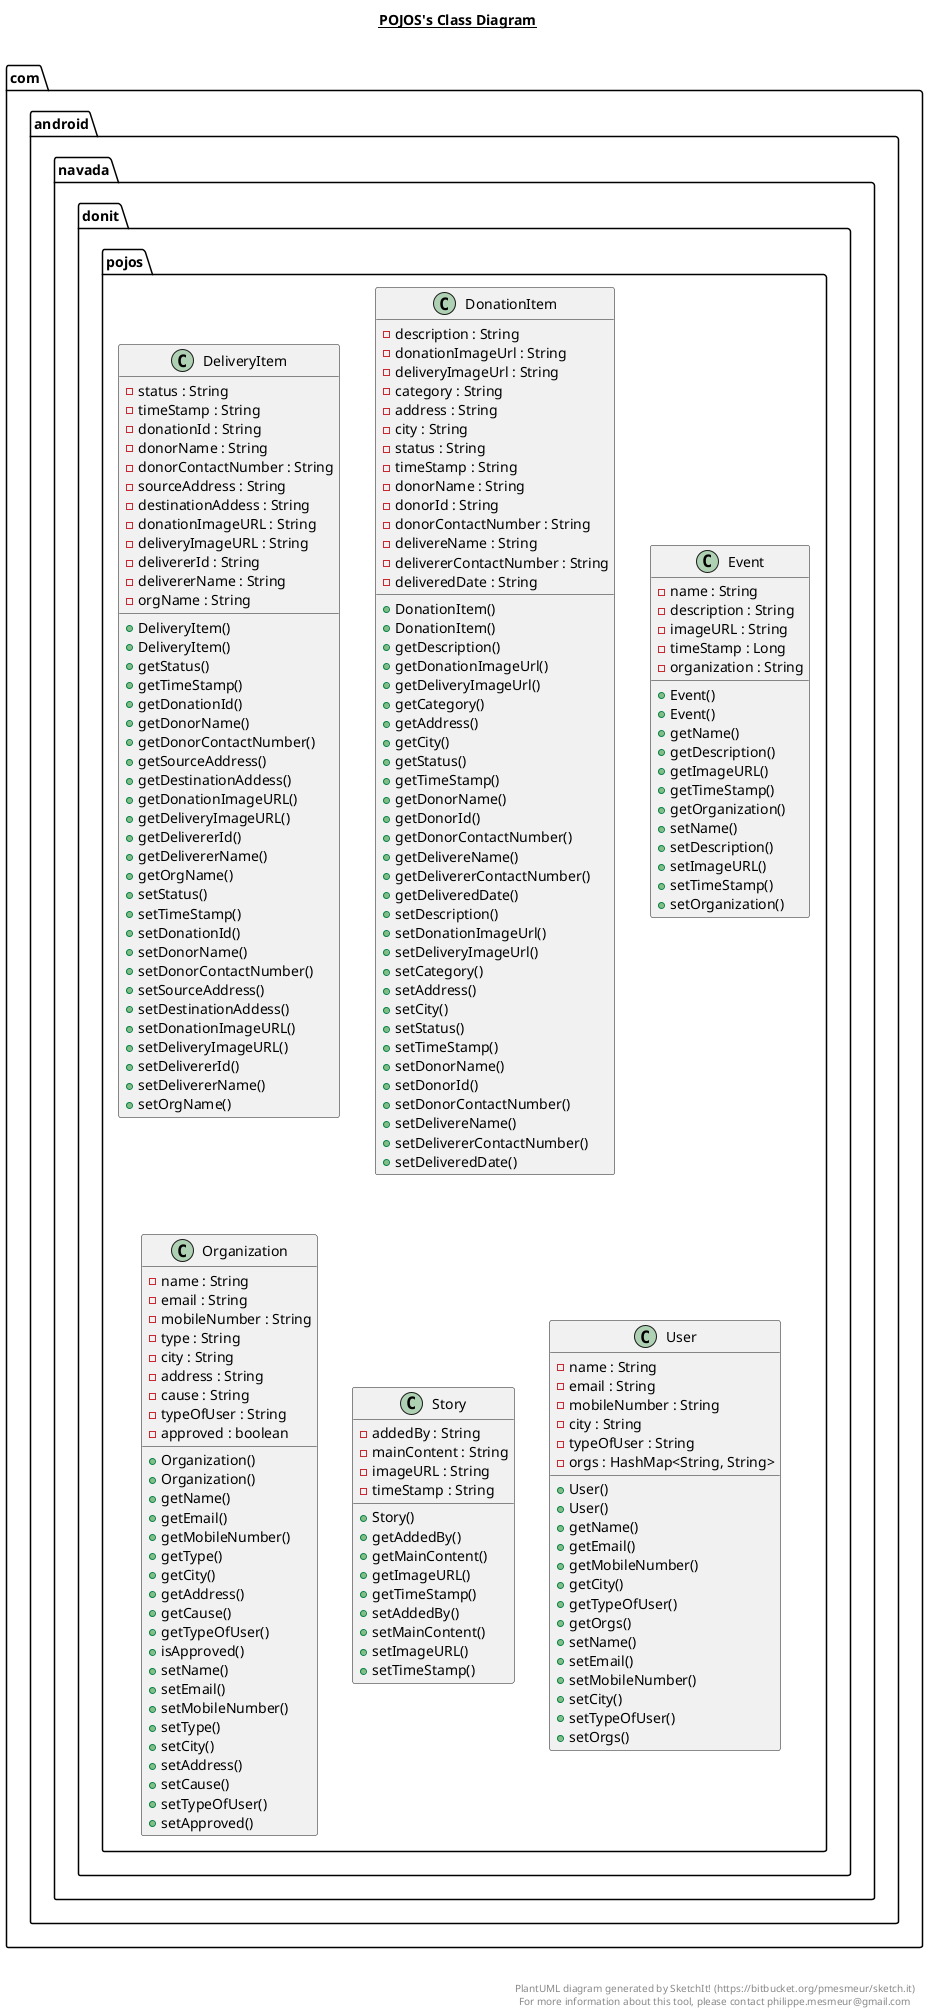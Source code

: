@startuml

title __POJOS's Class Diagram__\n

  package com.android.navada.donit {
    package com.android.navada.donit.pojos {
      class DeliveryItem {
          - status : String
          - timeStamp : String
          - donationId : String
          - donorName : String
          - donorContactNumber : String
          - sourceAddress : String
          - destinationAddess : String
          - donationImageURL : String
          - deliveryImageURL : String
          - delivererId : String
          - delivererName : String
          - orgName : String
          + DeliveryItem()
          + DeliveryItem()
          + getStatus()
          + getTimeStamp()
          + getDonationId()
          + getDonorName()
          + getDonorContactNumber()
          + getSourceAddress()
          + getDestinationAddess()
          + getDonationImageURL()
          + getDeliveryImageURL()
          + getDelivererId()
          + getDelivererName()
          + getOrgName()
          + setStatus()
          + setTimeStamp()
          + setDonationId()
          + setDonorName()
          + setDonorContactNumber()
          + setSourceAddress()
          + setDestinationAddess()
          + setDonationImageURL()
          + setDeliveryImageURL()
          + setDelivererId()
          + setDelivererName()
          + setOrgName()
      }
    }
  }
  

  package com.android.navada.donit {
    package com.android.navada.donit.pojos {
      class DonationItem {
          - description : String
          - donationImageUrl : String
          - deliveryImageUrl : String
          - category : String
          - address : String
          - city : String
          - status : String
          - timeStamp : String
          - donorName : String
          - donorId : String
          - donorContactNumber : String
          - delivereName : String
          - delivererContactNumber : String
          - deliveredDate : String
          + DonationItem()
          + DonationItem()
          + getDescription()
          + getDonationImageUrl()
          + getDeliveryImageUrl()
          + getCategory()
          + getAddress()
          + getCity()
          + getStatus()
          + getTimeStamp()
          + getDonorName()
          + getDonorId()
          + getDonorContactNumber()
          + getDelivereName()
          + getDelivererContactNumber()
          + getDeliveredDate()
          + setDescription()
          + setDonationImageUrl()
          + setDeliveryImageUrl()
          + setCategory()
          + setAddress()
          + setCity()
          + setStatus()
          + setTimeStamp()
          + setDonorName()
          + setDonorId()
          + setDonorContactNumber()
          + setDelivereName()
          + setDelivererContactNumber()
          + setDeliveredDate()
      }
    }
  }
  

  package com.android.navada.donit {
    package com.android.navada.donit.pojos {
      class Event {
          - name : String
          - description : String
          - imageURL : String
          - timeStamp : Long
          - organization : String
          + Event()
          + Event()
          + getName()
          + getDescription()
          + getImageURL()
          + getTimeStamp()
          + getOrganization()
          + setName()
          + setDescription()
          + setImageURL()
          + setTimeStamp()
          + setOrganization()
      }
    }
  }
  

  package com.android.navada.donit {
    package com.android.navada.donit.pojos {
      class Organization {
          - name : String
          - email : String
          - mobileNumber : String
          - type : String
          - city : String
          - address : String
          - cause : String
          - typeOfUser : String
          - approved : boolean
          + Organization()
          + Organization()
          + getName()
          + getEmail()
          + getMobileNumber()
          + getType()
          + getCity()
          + getAddress()
          + getCause()
          + getTypeOfUser()
          + isApproved()
          + setName()
          + setEmail()
          + setMobileNumber()
          + setType()
          + setCity()
          + setAddress()
          + setCause()
          + setTypeOfUser()
          + setApproved()
      }
    }
  }
  

  package com.android.navada.donit {
    package com.android.navada.donit.pojos {
      class Story {
          - addedBy : String
          - mainContent : String
          - imageURL : String
          - timeStamp : String
          + Story()
          + getAddedBy()
          + getMainContent()
          + getImageURL()
          + getTimeStamp()
          + setAddedBy()
          + setMainContent()
          + setImageURL()
          + setTimeStamp()
      }
    }
  }
  

  package com.android.navada.donit {
    package com.android.navada.donit.pojos {
      class User {
          - name : String
          - email : String
          - mobileNumber : String
          - city : String
          - typeOfUser : String
          - orgs : HashMap<String, String>
          + User()
          + User()
          + getName()
          + getEmail()
          + getMobileNumber()
          + getCity()
          + getTypeOfUser()
          + getOrgs()
          + setName()
          + setEmail()
          + setMobileNumber()
          + setCity()
          + setTypeOfUser()
          + setOrgs()
      }
    }
  }
  



right footer


PlantUML diagram generated by SketchIt! (https://bitbucket.org/pmesmeur/sketch.it)
For more information about this tool, please contact philippe.mesmeur@gmail.com
endfooter

@enduml
